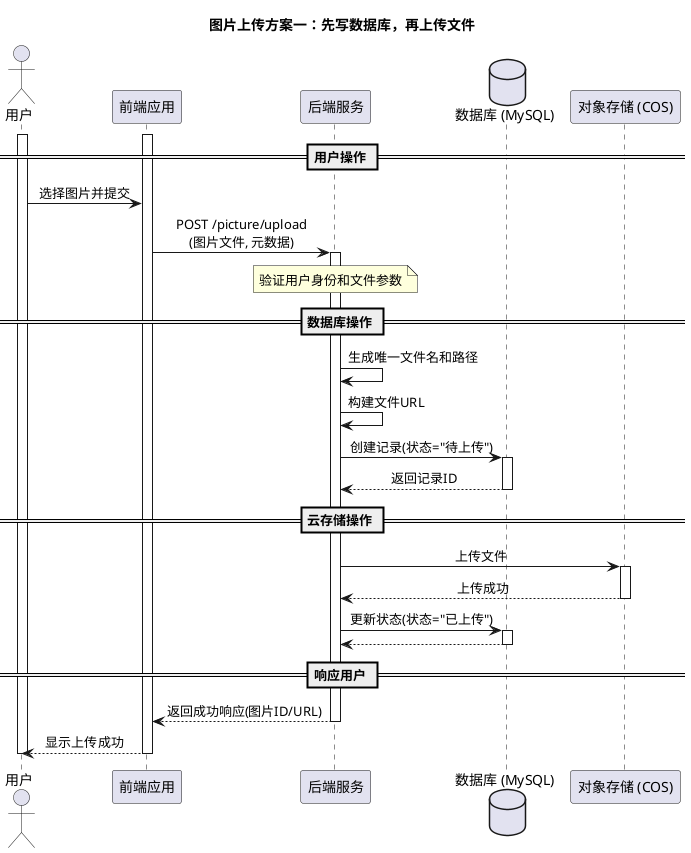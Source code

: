 @startuml
title 图片上传方案一：先写数据库，再上传文件

actor "用户" as User
participant "前端应用" as Frontend
participant "后端服务" as Backend
database "数据库 (MySQL)" as DB
participant "对象存储 (COS)" as Cloud

skinparam sequenceMessageAlign center

activate Frontend
activate User

== 用户操作 ==
User -> Frontend : 选择图片并提交
Frontend -> Backend ++ : POST /picture/upload\n(图片文件, 元数据)
note over Backend : 验证用户身份和文件参数

== 数据库操作 ==
Backend -> Backend : 生成唯一文件名和路径
Backend -> Backend : 构建文件URL
Backend -> DB ++ : 创建记录(状态="待上传")
DB --> Backend -- : 返回记录ID

== 云存储操作 ==
Backend -> Cloud ++ : 上传文件
Cloud --> Backend -- : 上传成功
Backend -> DB ++ : 更新状态(状态="已上传")
DB --> Backend --

== 响应用户 ==
Backend --> Frontend -- : 返回成功响应(图片ID/URL)
Frontend --> User : 显示上传成功

deactivate User
deactivate Frontend

@enduml